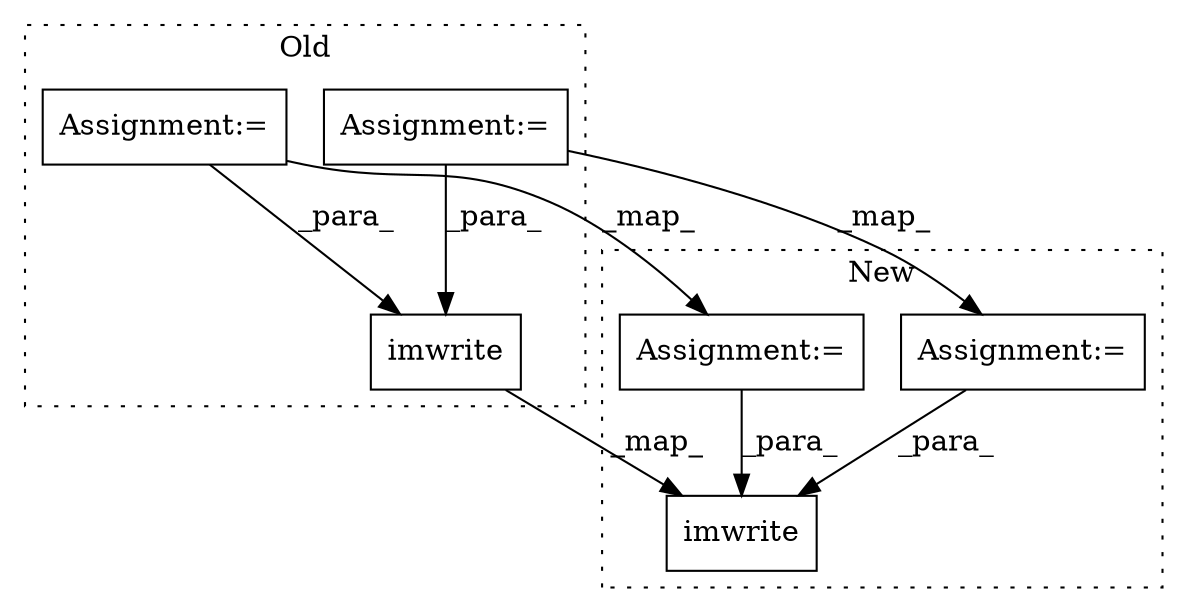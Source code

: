 digraph G {
subgraph cluster0 {
1 [label="imwrite" a="32" s="4762,4817" l="8,1" shape="box"];
3 [label="Assignment:=" a="7" s="4696" l="1" shape="box"];
6 [label="Assignment:=" a="7" s="2560" l="1" shape="box"];
label = "Old";
style="dotted";
}
subgraph cluster1 {
2 [label="imwrite" a="32" s="4799,4854" l="8,1" shape="box"];
4 [label="Assignment:=" a="7" s="4731" l="1" shape="box"];
5 [label="Assignment:=" a="7" s="2979" l="1" shape="box"];
label = "New";
style="dotted";
}
1 -> 2 [label="_map_"];
3 -> 1 [label="_para_"];
3 -> 4 [label="_map_"];
4 -> 2 [label="_para_"];
5 -> 2 [label="_para_"];
6 -> 5 [label="_map_"];
6 -> 1 [label="_para_"];
}